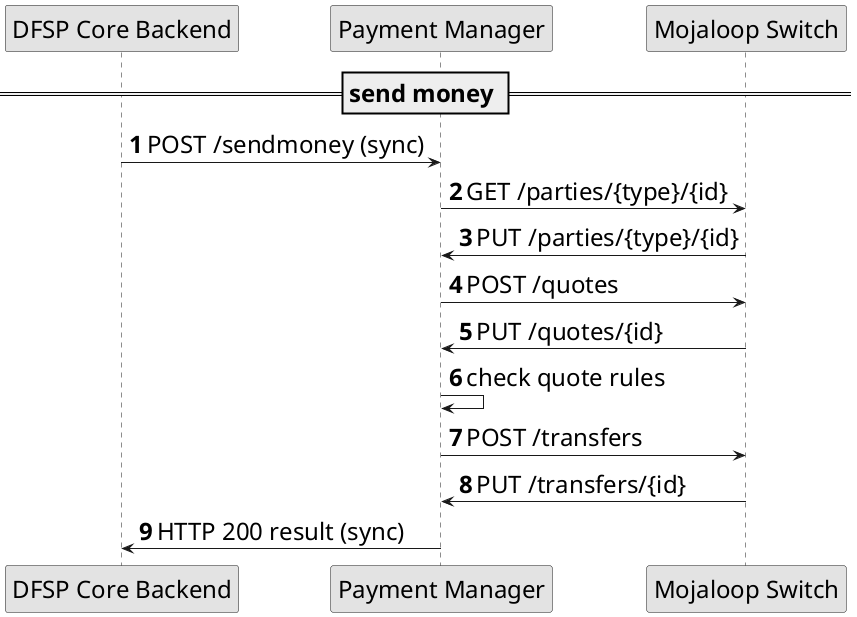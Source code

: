 @startuml

autonumber
skinparam activityFontSize 4
skinparam activityDiamondFontSize 30
skinparam activityArrowFontSize 24
skinparam defaultFontSize 24
skinparam noteFontSize 24
skinparam monochrome true

participant "DFSP Core Backend" as backend

participant "Payment Manager" as sob

participant "Mojaloop Switch" as sw


== send money ==

    backend -> sob: POST /sendmoney (sync)
    
    sob -> sw: GET /parties/{type}/{id}
    sw -> sob: PUT /parties/{type}/{id}
    sob -> sw: POST /quotes
    sw -> sob: PUT /quotes/{id}
    sob -> sob: check quote rules
    sob -> sw: POST /transfers
    sw -> sob: PUT /transfers/{id}
    
    sob -> backend: HTTP 200 result (sync)

@enduml